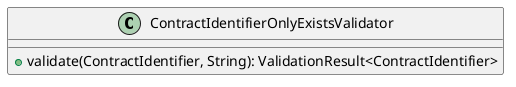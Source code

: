 @startuml

    class ContractIdentifierOnlyExistsValidator [[ContractIdentifierOnlyExistsValidator.html]] {
        +validate(ContractIdentifier, String): ValidationResult<ContractIdentifier>
    }

@enduml
